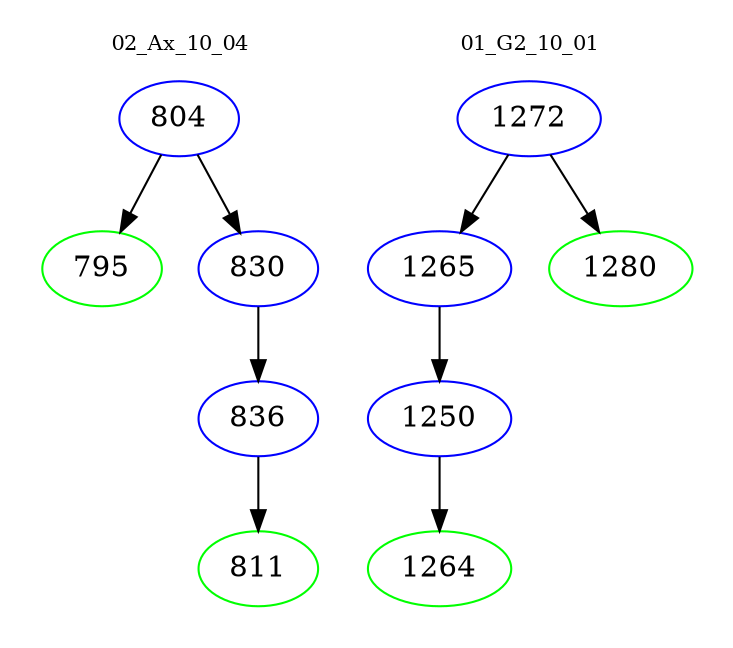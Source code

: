 digraph{
subgraph cluster_0 {
color = white
label = "02_Ax_10_04";
fontsize=10;
T0_804 [label="804", color="blue"]
T0_804 -> T0_795 [color="black"]
T0_795 [label="795", color="green"]
T0_804 -> T0_830 [color="black"]
T0_830 [label="830", color="blue"]
T0_830 -> T0_836 [color="black"]
T0_836 [label="836", color="blue"]
T0_836 -> T0_811 [color="black"]
T0_811 [label="811", color="green"]
}
subgraph cluster_1 {
color = white
label = "01_G2_10_01";
fontsize=10;
T1_1272 [label="1272", color="blue"]
T1_1272 -> T1_1265 [color="black"]
T1_1265 [label="1265", color="blue"]
T1_1265 -> T1_1250 [color="black"]
T1_1250 [label="1250", color="blue"]
T1_1250 -> T1_1264 [color="black"]
T1_1264 [label="1264", color="green"]
T1_1272 -> T1_1280 [color="black"]
T1_1280 [label="1280", color="green"]
}
}
